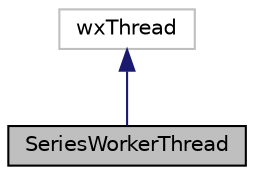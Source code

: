 digraph "SeriesWorkerThread"
{
 // LATEX_PDF_SIZE
  edge [fontname="Helvetica",fontsize="10",labelfontname="Helvetica",labelfontsize="10"];
  node [fontname="Helvetica",fontsize="10",shape=record];
  Node1 [label="SeriesWorkerThread",height=0.2,width=0.4,color="black", fillcolor="grey75", style="filled", fontcolor="black",tooltip="Worker thread class for generating series in the background."];
  Node2 -> Node1 [dir="back",color="midnightblue",fontsize="10",style="solid",fontname="Helvetica"];
  Node2 [label="wxThread",height=0.2,width=0.4,color="grey75", fillcolor="white", style="filled",tooltip=" "];
}
